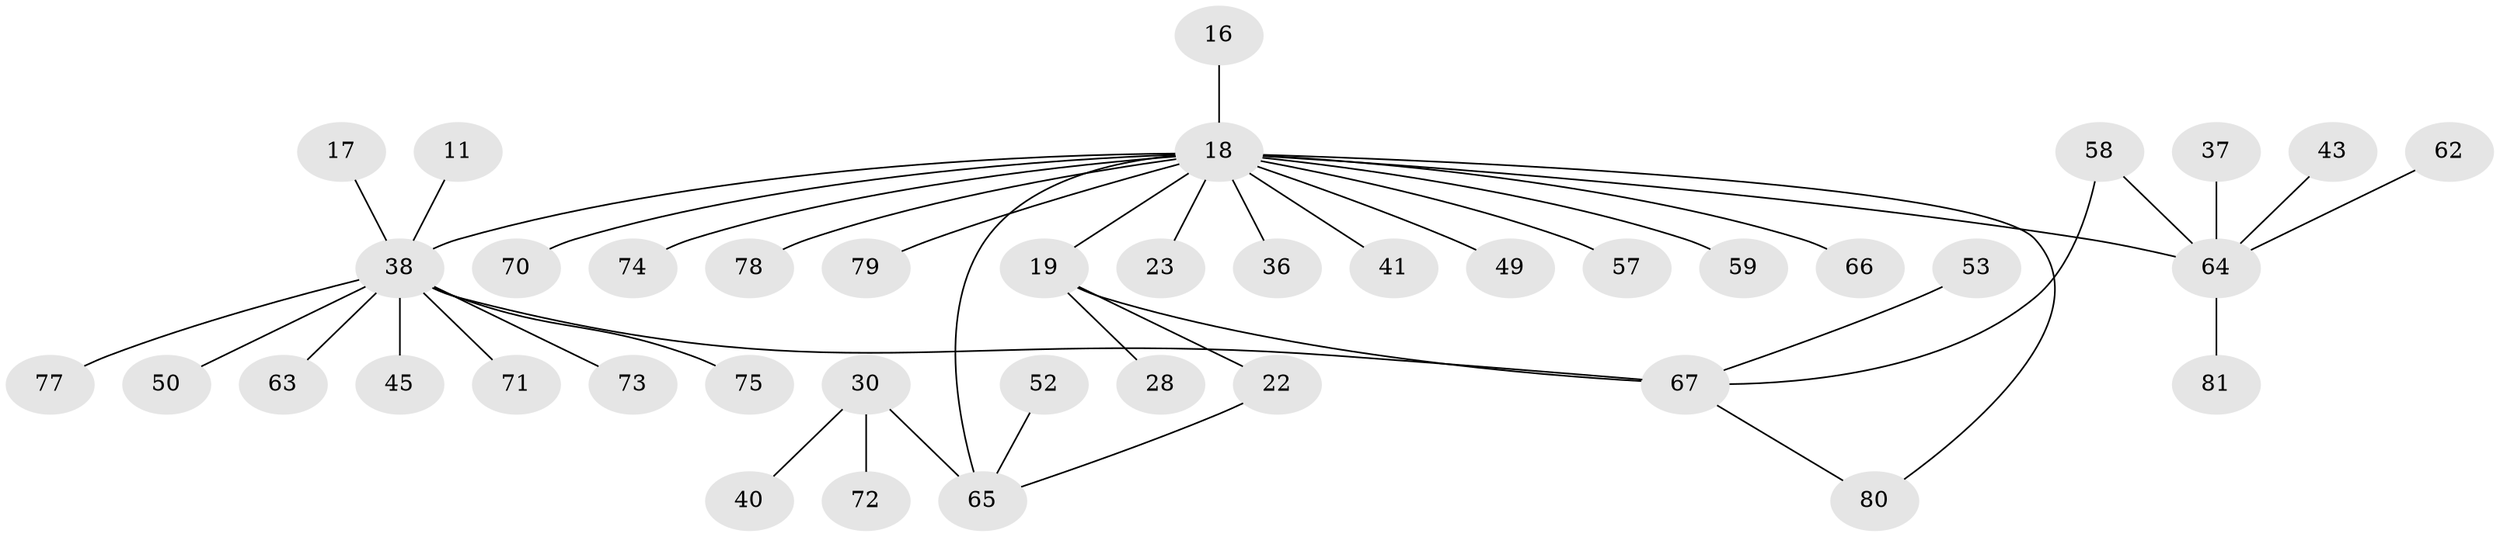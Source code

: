// original degree distribution, {7: 0.024691358024691357, 14: 0.012345679012345678, 3: 0.12345679012345678, 1: 0.5679012345679012, 5: 0.012345679012345678, 6: 0.012345679012345678, 9: 0.012345679012345678, 8: 0.012345679012345678, 4: 0.06172839506172839, 12: 0.012345679012345678, 2: 0.14814814814814814}
// Generated by graph-tools (version 1.1) at 2025/47/03/09/25 04:47:10]
// undirected, 40 vertices, 43 edges
graph export_dot {
graph [start="1"]
  node [color=gray90,style=filled];
  11;
  16;
  17;
  18 [super="+2"];
  19 [super="+5+7"];
  22;
  23;
  28;
  30 [super="+27"];
  36;
  37;
  38 [super="+9+29"];
  40;
  41;
  43;
  45;
  49 [super="+32"];
  50;
  52;
  53;
  57 [super="+20"];
  58;
  59 [super="+44+47"];
  62;
  63;
  64 [super="+51+8"];
  65 [super="+1+4"];
  66;
  67 [super="+13+31+39+48"];
  70 [super="+54"];
  71;
  72 [super="+68"];
  73;
  74 [super="+26"];
  75 [super="+60"];
  77 [super="+33"];
  78;
  79 [super="+69"];
  80 [super="+3"];
  81 [super="+76"];
  11 -- 38;
  16 -- 18;
  17 -- 38;
  18 -- 41;
  18 -- 64 [weight=4];
  18 -- 66;
  18 -- 78;
  18 -- 36;
  18 -- 23;
  18 -- 80;
  18 -- 38 [weight=3];
  18 -- 59;
  18 -- 57;
  18 -- 74;
  18 -- 49;
  18 -- 70;
  18 -- 79;
  18 -- 65;
  18 -- 19 [weight=2];
  19 -- 67;
  19 -- 22;
  19 -- 28;
  22 -- 65;
  30 -- 40;
  30 -- 72;
  30 -- 65 [weight=2];
  37 -- 64;
  38 -- 73;
  38 -- 63;
  38 -- 77;
  38 -- 50;
  38 -- 71;
  38 -- 75;
  38 -- 45;
  38 -- 67 [weight=2];
  43 -- 64;
  52 -- 65;
  53 -- 67;
  58 -- 64;
  58 -- 67;
  62 -- 64;
  64 -- 81;
  67 -- 80;
}
